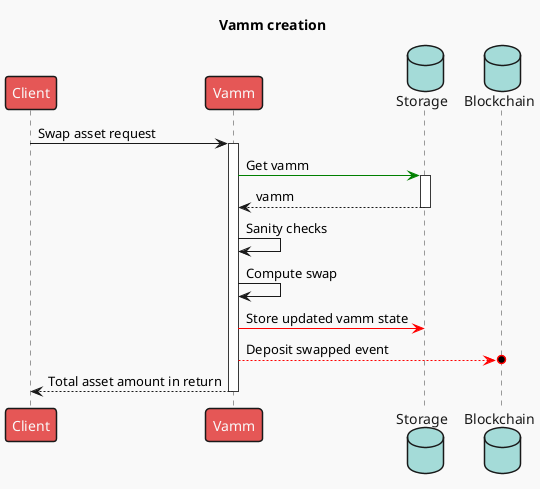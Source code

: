 @startuml
skinparam responseMessageBelowArrow true
title Vamm creation
'autoactivate on
!theme mars

participant "Client" as client
participant "Vamm" as vamm
database "Storage" as svamm
database "Blockchain" as bc

client -> vamm++: Swap asset request
vamm -[#green]> svamm++: Get vamm
svamm --> vamm--: vamm
vamm -> vamm: Sanity checks
vamm -> vamm: Compute swap
vamm -[#red]> svamm: Store updated vamm state
vamm -[#red]->o bc: Deposit swapped event
vamm --> client--: Total asset amount in return
@enduml
